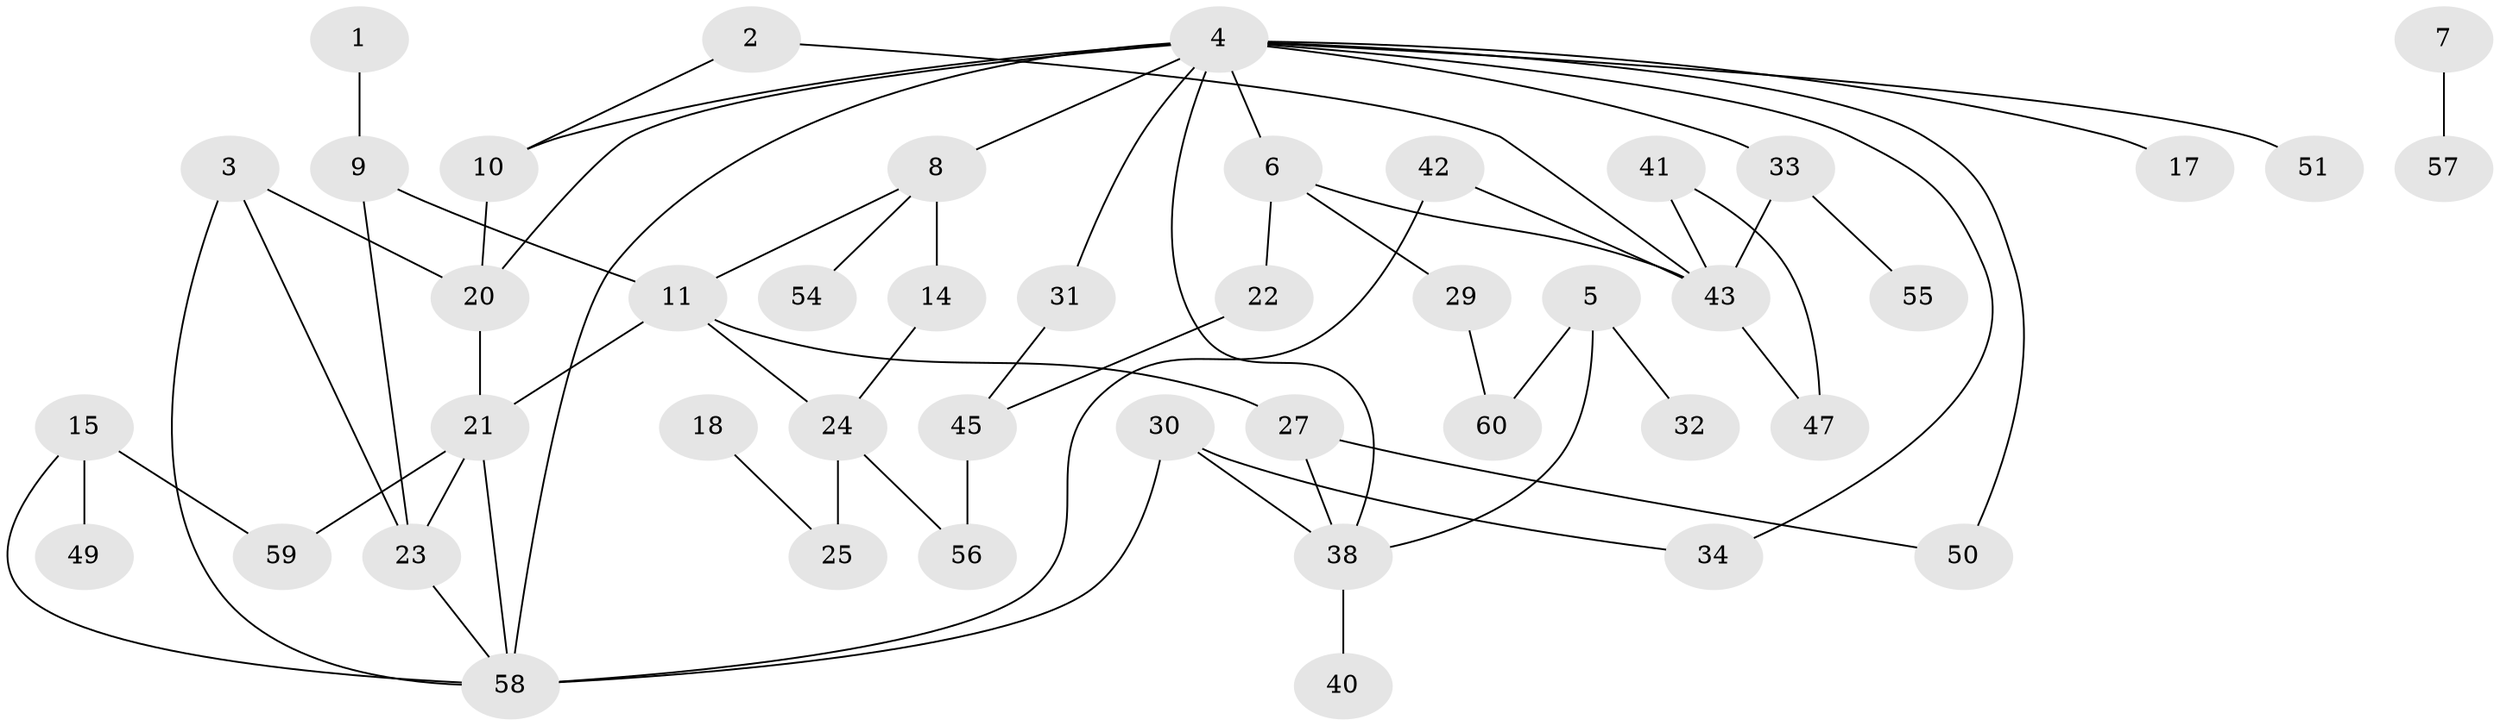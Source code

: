 // original degree distribution, {1: 0.2786885245901639, 4: 0.09836065573770492, 3: 0.13934426229508196, 2: 0.30327868852459017, 0: 0.10655737704918032, 6: 0.03278688524590164, 5: 0.03278688524590164, 7: 0.00819672131147541}
// Generated by graph-tools (version 1.1) at 2025/33/03/09/25 02:33:41]
// undirected, 45 vertices, 63 edges
graph export_dot {
graph [start="1"]
  node [color=gray90,style=filled];
  1;
  2;
  3;
  4;
  5;
  6;
  7;
  8;
  9;
  10;
  11;
  14;
  15;
  17;
  18;
  20;
  21;
  22;
  23;
  24;
  25;
  27;
  29;
  30;
  31;
  32;
  33;
  34;
  38;
  40;
  41;
  42;
  43;
  45;
  47;
  49;
  50;
  51;
  54;
  55;
  56;
  57;
  58;
  59;
  60;
  1 -- 9 [weight=1.0];
  2 -- 10 [weight=1.0];
  2 -- 43 [weight=1.0];
  3 -- 20 [weight=1.0];
  3 -- 23 [weight=1.0];
  3 -- 58 [weight=1.0];
  4 -- 6 [weight=1.0];
  4 -- 8 [weight=2.0];
  4 -- 10 [weight=1.0];
  4 -- 17 [weight=1.0];
  4 -- 20 [weight=1.0];
  4 -- 31 [weight=1.0];
  4 -- 33 [weight=2.0];
  4 -- 34 [weight=1.0];
  4 -- 38 [weight=1.0];
  4 -- 50 [weight=1.0];
  4 -- 51 [weight=1.0];
  4 -- 58 [weight=1.0];
  5 -- 32 [weight=1.0];
  5 -- 38 [weight=1.0];
  5 -- 60 [weight=1.0];
  6 -- 22 [weight=1.0];
  6 -- 29 [weight=1.0];
  6 -- 43 [weight=1.0];
  7 -- 57 [weight=1.0];
  8 -- 11 [weight=1.0];
  8 -- 14 [weight=1.0];
  8 -- 54 [weight=1.0];
  9 -- 11 [weight=1.0];
  9 -- 23 [weight=1.0];
  10 -- 20 [weight=2.0];
  11 -- 21 [weight=1.0];
  11 -- 24 [weight=1.0];
  11 -- 27 [weight=1.0];
  14 -- 24 [weight=1.0];
  15 -- 49 [weight=1.0];
  15 -- 58 [weight=1.0];
  15 -- 59 [weight=1.0];
  18 -- 25 [weight=1.0];
  20 -- 21 [weight=2.0];
  21 -- 23 [weight=1.0];
  21 -- 58 [weight=2.0];
  21 -- 59 [weight=1.0];
  22 -- 45 [weight=1.0];
  23 -- 58 [weight=2.0];
  24 -- 25 [weight=3.0];
  24 -- 56 [weight=1.0];
  27 -- 38 [weight=1.0];
  27 -- 50 [weight=1.0];
  29 -- 60 [weight=1.0];
  30 -- 34 [weight=1.0];
  30 -- 38 [weight=1.0];
  30 -- 58 [weight=1.0];
  31 -- 45 [weight=2.0];
  33 -- 43 [weight=1.0];
  33 -- 55 [weight=1.0];
  38 -- 40 [weight=1.0];
  41 -- 43 [weight=1.0];
  41 -- 47 [weight=1.0];
  42 -- 43 [weight=1.0];
  42 -- 58 [weight=1.0];
  43 -- 47 [weight=1.0];
  45 -- 56 [weight=1.0];
}
